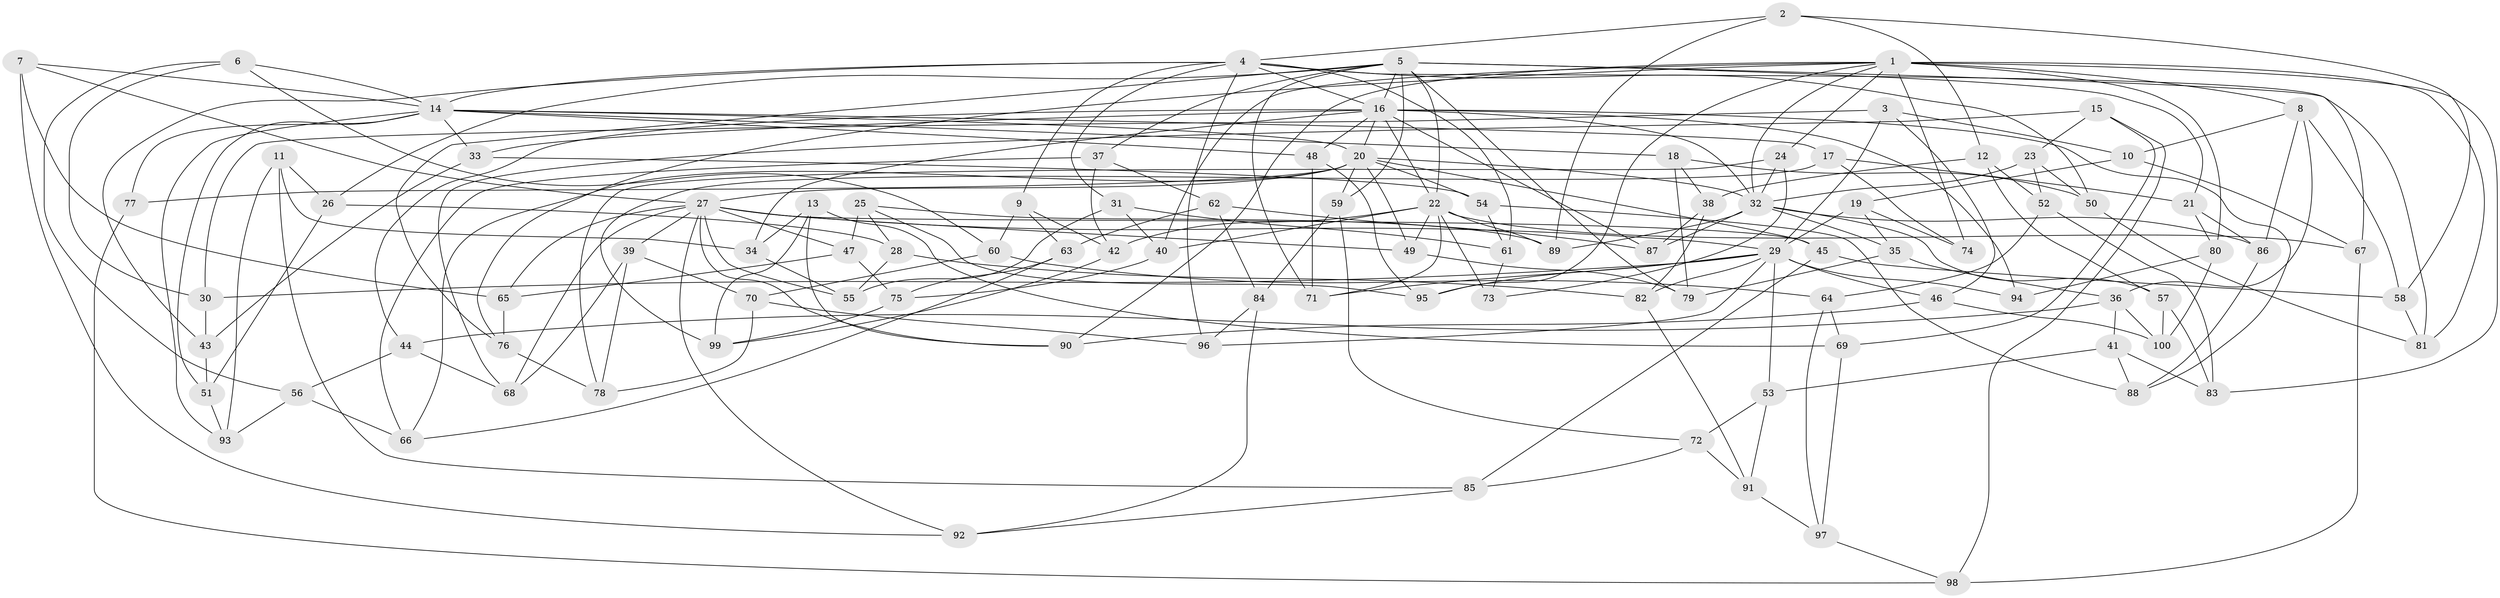 // original degree distribution, {4: 1.0}
// Generated by graph-tools (version 1.1) at 2025/53/03/04/25 22:53:38]
// undirected, 100 vertices, 232 edges
graph export_dot {
  node [color=gray90,style=filled];
  1;
  2;
  3;
  4;
  5;
  6;
  7;
  8;
  9;
  10;
  11;
  12;
  13;
  14;
  15;
  16;
  17;
  18;
  19;
  20;
  21;
  22;
  23;
  24;
  25;
  26;
  27;
  28;
  29;
  30;
  31;
  32;
  33;
  34;
  35;
  36;
  37;
  38;
  39;
  40;
  41;
  42;
  43;
  44;
  45;
  46;
  47;
  48;
  49;
  50;
  51;
  52;
  53;
  54;
  55;
  56;
  57;
  58;
  59;
  60;
  61;
  62;
  63;
  64;
  65;
  66;
  67;
  68;
  69;
  70;
  71;
  72;
  73;
  74;
  75;
  76;
  77;
  78;
  79;
  80;
  81;
  82;
  83;
  84;
  85;
  86;
  87;
  88;
  89;
  90;
  91;
  92;
  93;
  94;
  95;
  96;
  97;
  98;
  99;
  100;
  1 -- 8 [weight=1.0];
  1 -- 24 [weight=1.0];
  1 -- 32 [weight=1.0];
  1 -- 40 [weight=1.0];
  1 -- 74 [weight=2.0];
  1 -- 76 [weight=1.0];
  1 -- 80 [weight=1.0];
  1 -- 81 [weight=1.0];
  1 -- 83 [weight=1.0];
  1 -- 90 [weight=1.0];
  1 -- 95 [weight=1.0];
  2 -- 4 [weight=1.0];
  2 -- 12 [weight=1.0];
  2 -- 58 [weight=1.0];
  2 -- 89 [weight=1.0];
  3 -- 10 [weight=1.0];
  3 -- 29 [weight=1.0];
  3 -- 30 [weight=1.0];
  3 -- 46 [weight=1.0];
  4 -- 9 [weight=1.0];
  4 -- 14 [weight=1.0];
  4 -- 16 [weight=1.0];
  4 -- 31 [weight=1.0];
  4 -- 43 [weight=1.0];
  4 -- 50 [weight=1.0];
  4 -- 61 [weight=1.0];
  4 -- 81 [weight=1.0];
  4 -- 96 [weight=1.0];
  5 -- 16 [weight=1.0];
  5 -- 21 [weight=1.0];
  5 -- 22 [weight=1.0];
  5 -- 26 [weight=1.0];
  5 -- 37 [weight=1.0];
  5 -- 59 [weight=1.0];
  5 -- 67 [weight=1.0];
  5 -- 71 [weight=1.0];
  5 -- 76 [weight=1.0];
  5 -- 79 [weight=1.0];
  6 -- 14 [weight=1.0];
  6 -- 30 [weight=1.0];
  6 -- 56 [weight=1.0];
  6 -- 60 [weight=1.0];
  7 -- 14 [weight=1.0];
  7 -- 27 [weight=1.0];
  7 -- 65 [weight=1.0];
  7 -- 92 [weight=1.0];
  8 -- 10 [weight=1.0];
  8 -- 36 [weight=4.0];
  8 -- 58 [weight=1.0];
  8 -- 86 [weight=1.0];
  9 -- 42 [weight=1.0];
  9 -- 60 [weight=1.0];
  9 -- 63 [weight=1.0];
  10 -- 19 [weight=1.0];
  10 -- 67 [weight=1.0];
  11 -- 26 [weight=1.0];
  11 -- 34 [weight=1.0];
  11 -- 85 [weight=1.0];
  11 -- 93 [weight=1.0];
  12 -- 38 [weight=1.0];
  12 -- 52 [weight=1.0];
  12 -- 57 [weight=1.0];
  13 -- 34 [weight=1.0];
  13 -- 69 [weight=1.0];
  13 -- 90 [weight=1.0];
  13 -- 99 [weight=1.0];
  14 -- 17 [weight=1.0];
  14 -- 18 [weight=1.0];
  14 -- 20 [weight=1.0];
  14 -- 33 [weight=1.0];
  14 -- 48 [weight=1.0];
  14 -- 51 [weight=1.0];
  14 -- 77 [weight=2.0];
  14 -- 93 [weight=1.0];
  15 -- 23 [weight=1.0];
  15 -- 68 [weight=1.0];
  15 -- 69 [weight=1.0];
  15 -- 98 [weight=1.0];
  16 -- 20 [weight=1.0];
  16 -- 22 [weight=1.0];
  16 -- 32 [weight=1.0];
  16 -- 33 [weight=1.0];
  16 -- 34 [weight=1.0];
  16 -- 44 [weight=1.0];
  16 -- 48 [weight=1.0];
  16 -- 87 [weight=1.0];
  16 -- 88 [weight=1.0];
  16 -- 94 [weight=1.0];
  17 -- 21 [weight=1.0];
  17 -- 74 [weight=1.0];
  17 -- 99 [weight=1.0];
  18 -- 38 [weight=1.0];
  18 -- 50 [weight=1.0];
  18 -- 79 [weight=1.0];
  19 -- 29 [weight=1.0];
  19 -- 35 [weight=1.0];
  19 -- 74 [weight=1.0];
  20 -- 27 [weight=1.0];
  20 -- 32 [weight=1.0];
  20 -- 45 [weight=1.0];
  20 -- 49 [weight=1.0];
  20 -- 54 [weight=1.0];
  20 -- 59 [weight=1.0];
  20 -- 66 [weight=1.0];
  20 -- 77 [weight=1.0];
  21 -- 80 [weight=1.0];
  21 -- 86 [weight=1.0];
  22 -- 40 [weight=1.0];
  22 -- 42 [weight=1.0];
  22 -- 49 [weight=1.0];
  22 -- 67 [weight=1.0];
  22 -- 71 [weight=1.0];
  22 -- 73 [weight=2.0];
  22 -- 89 [weight=1.0];
  23 -- 32 [weight=1.0];
  23 -- 50 [weight=1.0];
  23 -- 52 [weight=1.0];
  24 -- 32 [weight=1.0];
  24 -- 73 [weight=1.0];
  24 -- 78 [weight=1.0];
  25 -- 28 [weight=1.0];
  25 -- 47 [weight=1.0];
  25 -- 89 [weight=1.0];
  25 -- 95 [weight=1.0];
  26 -- 28 [weight=1.0];
  26 -- 51 [weight=1.0];
  27 -- 29 [weight=1.0];
  27 -- 39 [weight=1.0];
  27 -- 45 [weight=1.0];
  27 -- 47 [weight=1.0];
  27 -- 49 [weight=1.0];
  27 -- 55 [weight=1.0];
  27 -- 65 [weight=1.0];
  27 -- 68 [weight=1.0];
  27 -- 90 [weight=1.0];
  27 -- 92 [weight=1.0];
  28 -- 55 [weight=1.0];
  28 -- 82 [weight=1.0];
  29 -- 30 [weight=1.0];
  29 -- 46 [weight=1.0];
  29 -- 53 [weight=1.0];
  29 -- 71 [weight=1.0];
  29 -- 82 [weight=1.0];
  29 -- 94 [weight=2.0];
  29 -- 95 [weight=1.0];
  29 -- 96 [weight=1.0];
  30 -- 43 [weight=1.0];
  31 -- 40 [weight=1.0];
  31 -- 55 [weight=1.0];
  31 -- 61 [weight=1.0];
  32 -- 35 [weight=1.0];
  32 -- 57 [weight=1.0];
  32 -- 86 [weight=1.0];
  32 -- 87 [weight=1.0];
  32 -- 89 [weight=1.0];
  33 -- 43 [weight=1.0];
  33 -- 54 [weight=1.0];
  34 -- 55 [weight=1.0];
  35 -- 36 [weight=1.0];
  35 -- 79 [weight=1.0];
  36 -- 41 [weight=1.0];
  36 -- 44 [weight=1.0];
  36 -- 100 [weight=1.0];
  37 -- 42 [weight=1.0];
  37 -- 62 [weight=1.0];
  37 -- 66 [weight=1.0];
  38 -- 82 [weight=1.0];
  38 -- 87 [weight=1.0];
  39 -- 68 [weight=1.0];
  39 -- 70 [weight=1.0];
  39 -- 78 [weight=1.0];
  40 -- 75 [weight=1.0];
  41 -- 53 [weight=1.0];
  41 -- 83 [weight=1.0];
  41 -- 88 [weight=1.0];
  42 -- 99 [weight=1.0];
  43 -- 51 [weight=1.0];
  44 -- 56 [weight=1.0];
  44 -- 68 [weight=1.0];
  45 -- 58 [weight=1.0];
  45 -- 85 [weight=1.0];
  46 -- 90 [weight=1.0];
  46 -- 100 [weight=1.0];
  47 -- 65 [weight=1.0];
  47 -- 75 [weight=1.0];
  48 -- 71 [weight=1.0];
  48 -- 95 [weight=1.0];
  49 -- 79 [weight=1.0];
  50 -- 81 [weight=1.0];
  51 -- 93 [weight=1.0];
  52 -- 64 [weight=1.0];
  52 -- 83 [weight=1.0];
  53 -- 72 [weight=1.0];
  53 -- 91 [weight=1.0];
  54 -- 61 [weight=1.0];
  54 -- 88 [weight=1.0];
  56 -- 66 [weight=1.0];
  56 -- 93 [weight=1.0];
  57 -- 83 [weight=1.0];
  57 -- 100 [weight=1.0];
  58 -- 81 [weight=1.0];
  59 -- 72 [weight=1.0];
  59 -- 84 [weight=1.0];
  60 -- 64 [weight=1.0];
  60 -- 70 [weight=1.0];
  61 -- 73 [weight=1.0];
  62 -- 63 [weight=1.0];
  62 -- 84 [weight=1.0];
  62 -- 87 [weight=1.0];
  63 -- 66 [weight=1.0];
  63 -- 75 [weight=1.0];
  64 -- 69 [weight=1.0];
  64 -- 97 [weight=1.0];
  65 -- 76 [weight=1.0];
  67 -- 98 [weight=1.0];
  69 -- 97 [weight=1.0];
  70 -- 78 [weight=1.0];
  70 -- 96 [weight=1.0];
  72 -- 85 [weight=1.0];
  72 -- 91 [weight=1.0];
  75 -- 99 [weight=1.0];
  76 -- 78 [weight=1.0];
  77 -- 98 [weight=1.0];
  80 -- 94 [weight=1.0];
  80 -- 100 [weight=1.0];
  82 -- 91 [weight=1.0];
  84 -- 92 [weight=1.0];
  84 -- 96 [weight=1.0];
  85 -- 92 [weight=1.0];
  86 -- 88 [weight=1.0];
  91 -- 97 [weight=1.0];
  97 -- 98 [weight=1.0];
}
